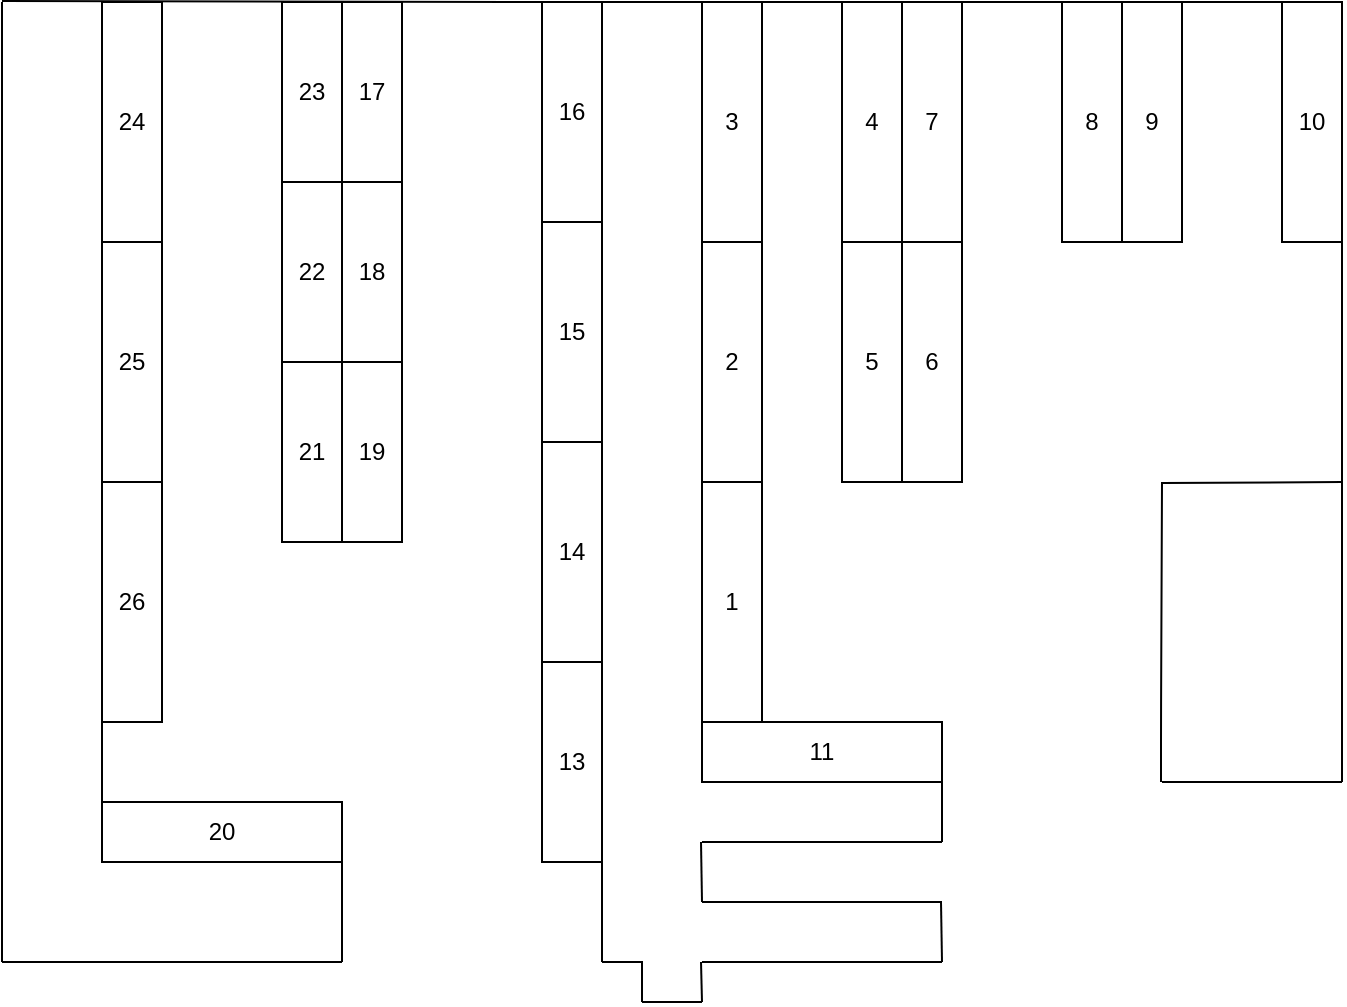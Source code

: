 <mxfile version="12.1.7" type="device" pages="1"><diagram id="Q90wY0eTMGTiYsxVM1KS" name="Page-1"><mxGraphModel dx="1010" dy="571" grid="1" gridSize="10" guides="1" tooltips="1" connect="1" arrows="1" fold="1" page="1" pageScale="1" pageWidth="827" pageHeight="1169" math="0" shadow="0"><root><mxCell id="0"/><mxCell id="1" parent="0"/><mxCell id="_hJ8F-RpheBbV5-LCemW-3" value="11" style="rounded=0;whiteSpace=wrap;html=1;" parent="1" vertex="1"><mxGeometry x="480" y="380" width="120" height="30" as="geometry"/></mxCell><mxCell id="_hJ8F-RpheBbV5-LCemW-4" value="1" style="rounded=0;whiteSpace=wrap;html=1;rotation=0;" parent="1" vertex="1"><mxGeometry x="480" y="260" width="30" height="120" as="geometry"/></mxCell><mxCell id="_hJ8F-RpheBbV5-LCemW-5" value="2" style="rounded=0;whiteSpace=wrap;html=1;rotation=0;" parent="1" vertex="1"><mxGeometry x="480" y="140" width="30" height="120" as="geometry"/></mxCell><mxCell id="_hJ8F-RpheBbV5-LCemW-6" value="3" style="rounded=0;whiteSpace=wrap;html=1;rotation=0;" parent="1" vertex="1"><mxGeometry x="480" y="20" width="30" height="120" as="geometry"/></mxCell><mxCell id="_hJ8F-RpheBbV5-LCemW-12" value="6" style="rounded=0;whiteSpace=wrap;html=1;rotation=0;" parent="1" vertex="1"><mxGeometry x="580" y="140" width="30" height="120" as="geometry"/></mxCell><mxCell id="_hJ8F-RpheBbV5-LCemW-13" value="5" style="rounded=0;whiteSpace=wrap;html=1;rotation=0;" parent="1" vertex="1"><mxGeometry x="550" y="140" width="30" height="120" as="geometry"/></mxCell><mxCell id="_hJ8F-RpheBbV5-LCemW-14" value="7" style="rounded=0;whiteSpace=wrap;html=1;rotation=0;" parent="1" vertex="1"><mxGeometry x="580" y="20" width="30" height="120" as="geometry"/></mxCell><mxCell id="_hJ8F-RpheBbV5-LCemW-15" value="4" style="rounded=0;whiteSpace=wrap;html=1;rotation=0;" parent="1" vertex="1"><mxGeometry x="550" y="20" width="30" height="120" as="geometry"/></mxCell><mxCell id="_hJ8F-RpheBbV5-LCemW-20" value="8" style="rounded=0;whiteSpace=wrap;html=1;rotation=0;" parent="1" vertex="1"><mxGeometry x="660" y="20" width="30" height="120" as="geometry"/></mxCell><mxCell id="_hJ8F-RpheBbV5-LCemW-22" value="9" style="rounded=0;whiteSpace=wrap;html=1;rotation=0;" parent="1" vertex="1"><mxGeometry x="690" y="20" width="30" height="120" as="geometry"/></mxCell><mxCell id="_hJ8F-RpheBbV5-LCemW-26" value="" style="endArrow=none;html=1;" parent="1" edge="1"><mxGeometry width="50" height="50" relative="1" as="geometry"><mxPoint x="710" y="410" as="sourcePoint"/><mxPoint x="800" y="410" as="targetPoint"/></mxGeometry></mxCell><mxCell id="_hJ8F-RpheBbV5-LCemW-27" value="" style="endArrow=none;html=1;" parent="1" edge="1"><mxGeometry width="50" height="50" relative="1" as="geometry"><mxPoint x="709.5" y="410" as="sourcePoint"/><mxPoint x="710" y="260" as="targetPoint"/><Array as="points"><mxPoint x="709.5" y="380"/></Array></mxGeometry></mxCell><mxCell id="_hJ8F-RpheBbV5-LCemW-28" value="" style="endArrow=none;html=1;" parent="1" edge="1"><mxGeometry width="50" height="50" relative="1" as="geometry"><mxPoint x="710" y="260.5" as="sourcePoint"/><mxPoint x="800" y="260" as="targetPoint"/></mxGeometry></mxCell><mxCell id="_hJ8F-RpheBbV5-LCemW-29" value="" style="endArrow=none;html=1;targetPerimeterSpacing=0;" parent="1" edge="1"><mxGeometry width="50" height="50" relative="1" as="geometry"><mxPoint x="800" y="260" as="sourcePoint"/><mxPoint x="800" y="140" as="targetPoint"/></mxGeometry></mxCell><mxCell id="_hJ8F-RpheBbV5-LCemW-31" value="10" style="rounded=0;whiteSpace=wrap;html=1;rotation=0;" parent="1" vertex="1"><mxGeometry x="770" y="20" width="30" height="120" as="geometry"/></mxCell><mxCell id="_hJ8F-RpheBbV5-LCemW-33" value="" style="endArrow=none;html=1;" parent="1" edge="1"><mxGeometry width="50" height="50" relative="1" as="geometry"><mxPoint x="505" y="20" as="sourcePoint"/><mxPoint x="780" y="20" as="targetPoint"/></mxGeometry></mxCell><mxCell id="_hJ8F-RpheBbV5-LCemW-34" value="" style="endArrow=none;html=1;" parent="1" edge="1"><mxGeometry width="50" height="50" relative="1" as="geometry"><mxPoint x="600" y="440" as="sourcePoint"/><mxPoint x="600" y="410" as="targetPoint"/></mxGeometry></mxCell><mxCell id="_hJ8F-RpheBbV5-LCemW-35" value="" style="endArrow=none;html=1;" parent="1" edge="1"><mxGeometry width="50" height="50" relative="1" as="geometry"><mxPoint x="480" y="440" as="sourcePoint"/><mxPoint x="600" y="440" as="targetPoint"/></mxGeometry></mxCell><mxCell id="_hJ8F-RpheBbV5-LCemW-36" value="" style="endArrow=none;html=1;" parent="1" edge="1"><mxGeometry width="50" height="50" relative="1" as="geometry"><mxPoint x="480" y="470" as="sourcePoint"/><mxPoint x="479.5" y="440" as="targetPoint"/></mxGeometry></mxCell><mxCell id="_hJ8F-RpheBbV5-LCemW-37" value="" style="endArrow=none;html=1;" parent="1" edge="1"><mxGeometry width="50" height="50" relative="1" as="geometry"><mxPoint x="480" y="470" as="sourcePoint"/><mxPoint x="600" y="470" as="targetPoint"/><Array as="points"/></mxGeometry></mxCell><mxCell id="_hJ8F-RpheBbV5-LCemW-38" value="" style="endArrow=none;html=1;" parent="1" edge="1"><mxGeometry width="50" height="50" relative="1" as="geometry"><mxPoint x="600" y="500" as="sourcePoint"/><mxPoint x="599.5" y="470" as="targetPoint"/></mxGeometry></mxCell><mxCell id="_hJ8F-RpheBbV5-LCemW-40" value="" style="endArrow=none;html=1;" parent="1" edge="1"><mxGeometry width="50" height="50" relative="1" as="geometry"><mxPoint x="480" y="500" as="sourcePoint"/><mxPoint x="600" y="500" as="targetPoint"/><Array as="points"/></mxGeometry></mxCell><mxCell id="_hJ8F-RpheBbV5-LCemW-41" value="" style="endArrow=none;html=1;" parent="1" edge="1"><mxGeometry width="50" height="50" relative="1" as="geometry"><mxPoint x="480" y="520" as="sourcePoint"/><mxPoint x="479.5" y="500" as="targetPoint"/></mxGeometry></mxCell><mxCell id="_hJ8F-RpheBbV5-LCemW-42" value="" style="endArrow=none;html=1;" parent="1" edge="1"><mxGeometry width="50" height="50" relative="1" as="geometry"><mxPoint x="450" y="520" as="sourcePoint"/><mxPoint x="480" y="520" as="targetPoint"/></mxGeometry></mxCell><mxCell id="_hJ8F-RpheBbV5-LCemW-43" value="" style="endArrow=none;html=1;" parent="1" edge="1"><mxGeometry width="50" height="50" relative="1" as="geometry"><mxPoint x="450" y="520" as="sourcePoint"/><mxPoint x="450" y="500" as="targetPoint"/></mxGeometry></mxCell><mxCell id="_hJ8F-RpheBbV5-LCemW-44" value="" style="endArrow=none;html=1;" parent="1" edge="1"><mxGeometry width="50" height="50" relative="1" as="geometry"><mxPoint x="450.5" y="500" as="sourcePoint"/><mxPoint x="430" y="500" as="targetPoint"/><Array as="points"><mxPoint x="440.5" y="500"/></Array></mxGeometry></mxCell><mxCell id="_hJ8F-RpheBbV5-LCemW-54" value="13" style="rounded=0;whiteSpace=wrap;html=1;" parent="1" vertex="1"><mxGeometry x="400" y="350" width="30" height="100" as="geometry"/></mxCell><mxCell id="_hJ8F-RpheBbV5-LCemW-59" value="15" style="rounded=0;whiteSpace=wrap;html=1;" parent="1" vertex="1"><mxGeometry x="400" y="130" width="30" height="110" as="geometry"/></mxCell><mxCell id="_hJ8F-RpheBbV5-LCemW-60" value="16" style="rounded=0;whiteSpace=wrap;html=1;" parent="1" vertex="1"><mxGeometry x="400" y="20" width="30" height="110" as="geometry"/></mxCell><mxCell id="_hJ8F-RpheBbV5-LCemW-58" value="14" style="rounded=0;whiteSpace=wrap;html=1;" parent="1" vertex="1"><mxGeometry x="400" y="240" width="30" height="110" as="geometry"/></mxCell><mxCell id="_hJ8F-RpheBbV5-LCemW-65" value="" style="endArrow=none;html=1;" parent="1" edge="1"><mxGeometry width="50" height="50" relative="1" as="geometry"><mxPoint x="430" y="500" as="sourcePoint"/><mxPoint x="430" y="440" as="targetPoint"/></mxGeometry></mxCell><mxCell id="_hJ8F-RpheBbV5-LCemW-66" value="17" style="rounded=0;whiteSpace=wrap;html=1;" parent="1" vertex="1"><mxGeometry x="300" y="20" width="30" height="90" as="geometry"/></mxCell><mxCell id="_hJ8F-RpheBbV5-LCemW-67" value="18" style="rounded=0;whiteSpace=wrap;html=1;" parent="1" vertex="1"><mxGeometry x="300" y="110" width="30" height="90" as="geometry"/></mxCell><mxCell id="_hJ8F-RpheBbV5-LCemW-68" value="19" style="rounded=0;whiteSpace=wrap;html=1;" parent="1" vertex="1"><mxGeometry x="300" y="200" width="30" height="90" as="geometry"/></mxCell><mxCell id="_hJ8F-RpheBbV5-LCemW-69" value="21" style="rounded=0;whiteSpace=wrap;html=1;" parent="1" vertex="1"><mxGeometry x="270" y="200" width="30" height="90" as="geometry"/></mxCell><mxCell id="_hJ8F-RpheBbV5-LCemW-70" value="22" style="rounded=0;whiteSpace=wrap;html=1;" parent="1" vertex="1"><mxGeometry x="270" y="110" width="30" height="90" as="geometry"/></mxCell><mxCell id="_hJ8F-RpheBbV5-LCemW-71" value="23" style="rounded=0;whiteSpace=wrap;html=1;" parent="1" vertex="1"><mxGeometry x="270" y="20" width="30" height="90" as="geometry"/></mxCell><mxCell id="_hJ8F-RpheBbV5-LCemW-73" value="25" style="rounded=0;whiteSpace=wrap;html=1;" parent="1" vertex="1"><mxGeometry x="180" y="140" width="30" height="120" as="geometry"/></mxCell><mxCell id="_hJ8F-RpheBbV5-LCemW-74" value="26" style="rounded=0;whiteSpace=wrap;html=1;" parent="1" vertex="1"><mxGeometry x="180" y="260" width="30" height="120" as="geometry"/></mxCell><mxCell id="_hJ8F-RpheBbV5-LCemW-75" value="24" style="rounded=0;whiteSpace=wrap;html=1;" parent="1" vertex="1"><mxGeometry x="180" y="20" width="30" height="120" as="geometry"/></mxCell><mxCell id="_hJ8F-RpheBbV5-LCemW-78" value="20" style="rounded=0;whiteSpace=wrap;html=1;" parent="1" vertex="1"><mxGeometry x="180" y="420" width="120" height="30" as="geometry"/></mxCell><mxCell id="_hJ8F-RpheBbV5-LCemW-82" value="" style="endArrow=none;html=1;" parent="1" edge="1"><mxGeometry width="50" height="50" relative="1" as="geometry"><mxPoint x="300" y="500" as="sourcePoint"/><mxPoint x="300" y="450" as="targetPoint"/><Array as="points"/></mxGeometry></mxCell><mxCell id="_hJ8F-RpheBbV5-LCemW-83" value="" style="endArrow=none;html=1;" parent="1" edge="1"><mxGeometry width="50" height="50" relative="1" as="geometry"><mxPoint x="130" y="500" as="sourcePoint"/><mxPoint x="300" y="500" as="targetPoint"/></mxGeometry></mxCell><mxCell id="_hJ8F-RpheBbV5-LCemW-84" value="" style="endArrow=none;html=1;" parent="1" edge="1"><mxGeometry width="50" height="50" relative="1" as="geometry"><mxPoint x="130" y="500" as="sourcePoint"/><mxPoint x="130" y="20" as="targetPoint"/></mxGeometry></mxCell><mxCell id="_hJ8F-RpheBbV5-LCemW-85" value="" style="endArrow=none;html=1;entryX=0.25;entryY=0;entryDx=0;entryDy=0;" parent="1" target="_hJ8F-RpheBbV5-LCemW-60" edge="1"><mxGeometry width="50" height="50" relative="1" as="geometry"><mxPoint x="130" y="19.5" as="sourcePoint"/><mxPoint x="180" y="19.5" as="targetPoint"/></mxGeometry></mxCell><mxCell id="_hJ8F-RpheBbV5-LCemW-86" value="" style="endArrow=none;html=1;" parent="1" edge="1"><mxGeometry width="50" height="50" relative="1" as="geometry"><mxPoint x="180" y="420" as="sourcePoint"/><mxPoint x="180" y="380" as="targetPoint"/></mxGeometry></mxCell><mxCell id="JhnmOXVEpAvUmdyFpLlv-2" value="" style="endArrow=none;html=1;" edge="1" parent="1"><mxGeometry width="50" height="50" relative="1" as="geometry"><mxPoint x="800" y="410" as="sourcePoint"/><mxPoint x="800" y="260" as="targetPoint"/></mxGeometry></mxCell><mxCell id="JhnmOXVEpAvUmdyFpLlv-3" value="" style="endArrow=none;html=1;" edge="1" parent="1"><mxGeometry width="50" height="50" relative="1" as="geometry"><mxPoint x="430" y="20" as="sourcePoint"/><mxPoint x="480" y="20" as="targetPoint"/></mxGeometry></mxCell></root></mxGraphModel></diagram></mxfile>
